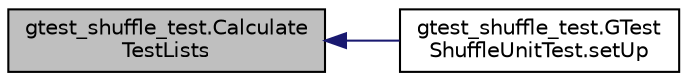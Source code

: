digraph "gtest_shuffle_test.CalculateTestLists"
{
  edge [fontname="Helvetica",fontsize="10",labelfontname="Helvetica",labelfontsize="10"];
  node [fontname="Helvetica",fontsize="10",shape=record];
  rankdir="LR";
  Node11 [label="gtest_shuffle_test.Calculate\lTestLists",height=0.2,width=0.4,color="black", fillcolor="grey75", style="filled", fontcolor="black"];
  Node11 -> Node12 [dir="back",color="midnightblue",fontsize="10",style="solid",fontname="Helvetica"];
  Node12 [label="gtest_shuffle_test.GTest\lShuffleUnitTest.setUp",height=0.2,width=0.4,color="black", fillcolor="white", style="filled",URL="$d5/daf/classgtest__shuffle__test_1_1_g_test_shuffle_unit_test.html#adf9841ae9c86eaafc3c3f7c9690c7bd8"];
}
